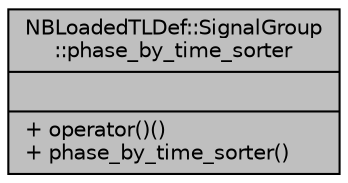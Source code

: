 digraph "NBLoadedTLDef::SignalGroup::phase_by_time_sorter"
{
  edge [fontname="Helvetica",fontsize="10",labelfontname="Helvetica",labelfontsize="10"];
  node [fontname="Helvetica",fontsize="10",shape=record];
  Node1 [label="{NBLoadedTLDef::SignalGroup\l::phase_by_time_sorter\n||+ operator()()\l+ phase_by_time_sorter()\l}",height=0.2,width=0.4,color="black", fillcolor="grey75", style="filled", fontcolor="black"];
}
